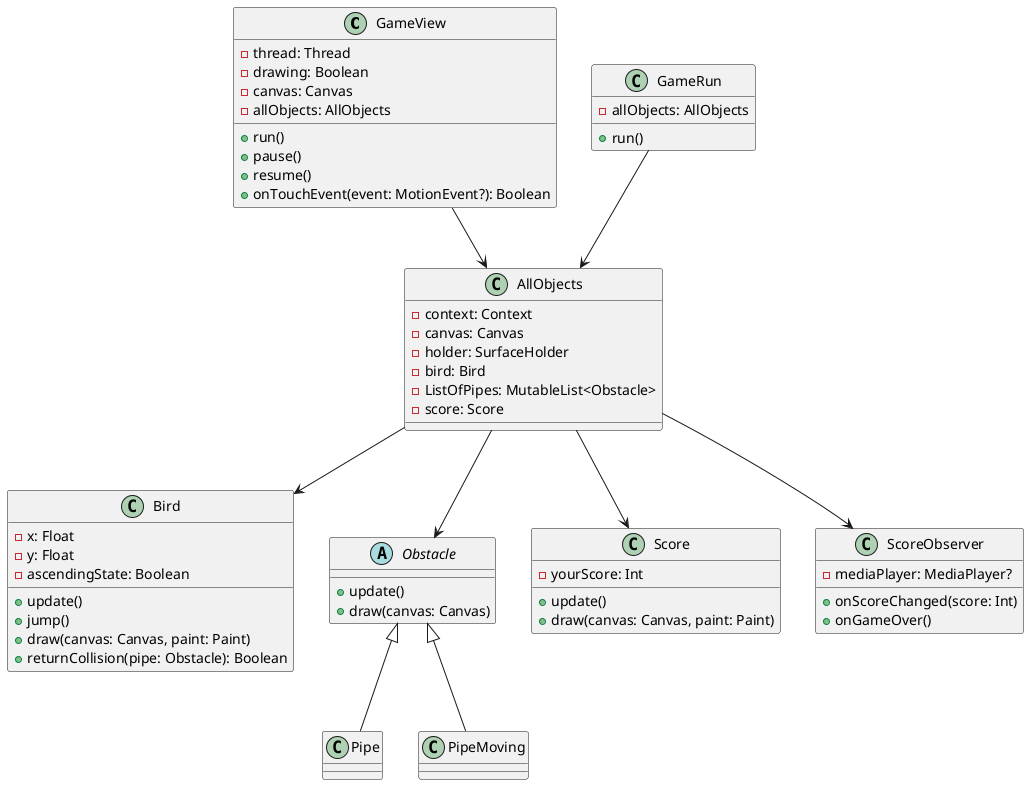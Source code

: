 @startuml
' Diagramme UML des classes du projet FlappyBird

class GameView {
    - thread: Thread
    - drawing: Boolean
    - canvas: Canvas
    - allObjects: AllObjects

    + run()
    + pause()
    + resume()
    + onTouchEvent(event: MotionEvent?): Boolean
}

class AllObjects {
    - context: Context
    - canvas: Canvas
    - holder: SurfaceHolder
    - bird: Bird
    - ListOfPipes: MutableList<Obstacle>
    - score: Score
}

class Bird {
    - x: Float
    - y: Float
    - ascendingState: Boolean

    + update()
    + jump()
    + draw(canvas: Canvas, paint: Paint)
    + returnCollision(pipe: Obstacle): Boolean
}

abstract class Obstacle {
    + update()
    + draw(canvas: Canvas)
}

class Pipe {
}

class PipeMoving {
}

class Score {
    - yourScore: Int

    + update()
    + draw(canvas: Canvas, paint: Paint)
}

class ScoreObserver {
    - mediaPlayer: MediaPlayer?

    + onScoreChanged(score: Int)
    + onGameOver()
}

class GameRun {
    - allObjects: AllObjects

    + run()
}

GameView --> AllObjects
AllObjects --> Bird
AllObjects --> Score
AllObjects --> Obstacle
Obstacle <|-- Pipe
Obstacle <|-- PipeMoving
AllObjects --> ScoreObserver
GameRun --> AllObjects
@enduml